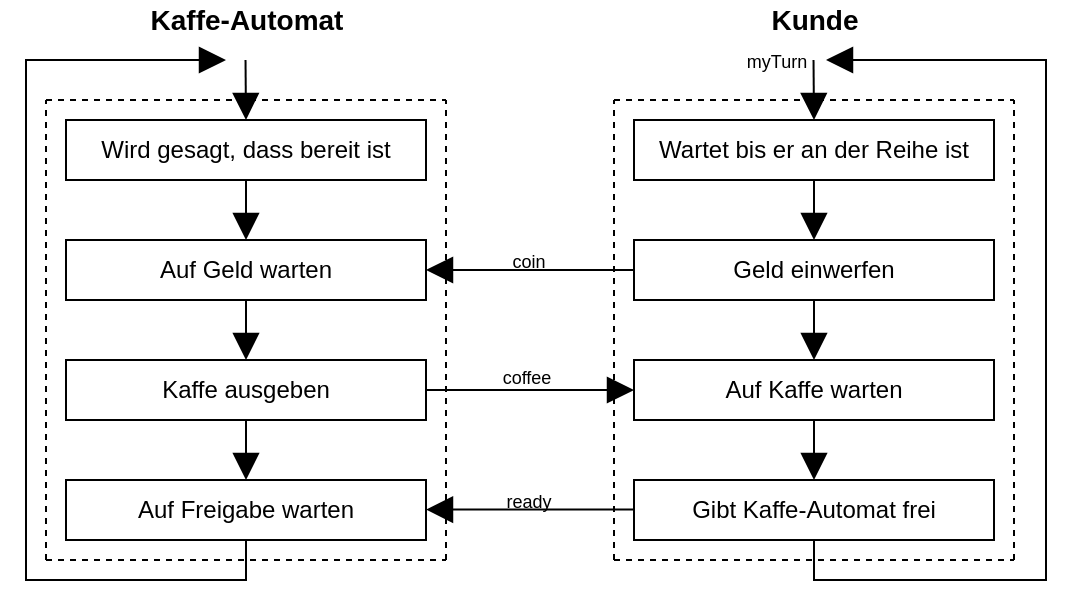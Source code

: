 <mxfile version="13.0.3" type="device"><diagram id="ctogJ0I8QhoT2ZoESkcE" name="Pagina-1"><mxGraphModel dx="525" dy="476" grid="1" gridSize="10" guides="1" tooltips="1" connect="1" arrows="1" fold="1" page="1" pageScale="1" pageWidth="827" pageHeight="1169" math="0" shadow="0"><root><mxCell id="0"/><mxCell id="1" parent="0"/><mxCell id="KBmlNnXar2pEvG5t6vGX-1" value="" style="endArrow=none;dashed=1;html=1;" parent="1" edge="1"><mxGeometry width="50" height="50" relative="1" as="geometry"><mxPoint x="60" y="330" as="sourcePoint"/><mxPoint x="60" y="100" as="targetPoint"/></mxGeometry></mxCell><mxCell id="KBmlNnXar2pEvG5t6vGX-2" value="" style="endArrow=none;dashed=1;html=1;" parent="1" edge="1"><mxGeometry width="50" height="50" relative="1" as="geometry"><mxPoint x="60" y="100" as="sourcePoint"/><mxPoint x="260" y="100" as="targetPoint"/></mxGeometry></mxCell><mxCell id="KBmlNnXar2pEvG5t6vGX-3" value="" style="endArrow=none;dashed=1;html=1;" parent="1" edge="1"><mxGeometry width="50" height="50" relative="1" as="geometry"><mxPoint x="260" y="330" as="sourcePoint"/><mxPoint x="260" y="100.0" as="targetPoint"/></mxGeometry></mxCell><mxCell id="KBmlNnXar2pEvG5t6vGX-4" value="" style="endArrow=none;dashed=1;html=1;" parent="1" edge="1"><mxGeometry width="50" height="50" relative="1" as="geometry"><mxPoint x="60" y="330" as="sourcePoint"/><mxPoint x="260" y="330" as="targetPoint"/></mxGeometry></mxCell><mxCell id="KBmlNnXar2pEvG5t6vGX-5" value="&lt;b&gt;&lt;font style=&quot;font-size: 14px&quot;&gt;Kaffe-Automat&lt;/font&gt;&lt;/b&gt;" style="text;html=1;align=center;verticalAlign=middle;resizable=0;points=[];autosize=1;" parent="1" vertex="1"><mxGeometry x="105" y="50" width="110" height="20" as="geometry"/></mxCell><mxCell id="KBmlNnXar2pEvG5t6vGX-6" value="Wird gesagt, dass bereit ist" style="rounded=0;whiteSpace=wrap;html=1;" parent="1" vertex="1"><mxGeometry x="70" y="110" width="180" height="30" as="geometry"/></mxCell><mxCell id="KBmlNnXar2pEvG5t6vGX-7" value="Auf Geld warten" style="rounded=0;whiteSpace=wrap;html=1;" parent="1" vertex="1"><mxGeometry x="70" y="170" width="180" height="30" as="geometry"/></mxCell><mxCell id="KBmlNnXar2pEvG5t6vGX-8" value="Kaffe ausgeben" style="rounded=0;whiteSpace=wrap;html=1;" parent="1" vertex="1"><mxGeometry x="70" y="230" width="180" height="30" as="geometry"/></mxCell><mxCell id="KBmlNnXar2pEvG5t6vGX-9" value="Auf Freigabe warten" style="rounded=0;whiteSpace=wrap;html=1;" parent="1" vertex="1"><mxGeometry x="70" y="290" width="180" height="30" as="geometry"/></mxCell><mxCell id="KBmlNnXar2pEvG5t6vGX-11" style="rounded=0;orthogonalLoop=1;jettySize=auto;html=1;entryX=0.5;entryY=0;entryDx=0;entryDy=0;endArrow=block;endFill=1;endSize=11;exitX=0.5;exitY=1;exitDx=0;exitDy=0;" parent="1" source="KBmlNnXar2pEvG5t6vGX-6" target="KBmlNnXar2pEvG5t6vGX-7" edge="1"><mxGeometry relative="1" as="geometry"><mxPoint x="170" y="90" as="sourcePoint"/><mxPoint x="170" y="120" as="targetPoint"/></mxGeometry></mxCell><mxCell id="KBmlNnXar2pEvG5t6vGX-13" style="rounded=0;orthogonalLoop=1;jettySize=auto;html=1;entryX=0.5;entryY=0;entryDx=0;entryDy=0;endArrow=block;endFill=1;endSize=11;exitX=0.5;exitY=1;exitDx=0;exitDy=0;" parent="1" source="KBmlNnXar2pEvG5t6vGX-7" target="KBmlNnXar2pEvG5t6vGX-8" edge="1"><mxGeometry relative="1" as="geometry"><mxPoint x="190" y="110" as="sourcePoint"/><mxPoint x="190" y="140" as="targetPoint"/></mxGeometry></mxCell><mxCell id="KBmlNnXar2pEvG5t6vGX-14" style="rounded=0;orthogonalLoop=1;jettySize=auto;html=1;entryX=0.5;entryY=0;entryDx=0;entryDy=0;endArrow=block;endFill=1;endSize=11;exitX=0.5;exitY=1;exitDx=0;exitDy=0;" parent="1" source="KBmlNnXar2pEvG5t6vGX-8" target="KBmlNnXar2pEvG5t6vGX-9" edge="1"><mxGeometry relative="1" as="geometry"><mxPoint x="200" y="120" as="sourcePoint"/><mxPoint x="200" y="150" as="targetPoint"/></mxGeometry></mxCell><mxCell id="KBmlNnXar2pEvG5t6vGX-15" style="edgeStyle=orthogonalEdgeStyle;rounded=0;orthogonalLoop=1;jettySize=auto;html=1;endArrow=block;endFill=1;endSize=11;exitX=0.5;exitY=1;exitDx=0;exitDy=0;" parent="1" source="KBmlNnXar2pEvG5t6vGX-9" edge="1"><mxGeometry relative="1" as="geometry"><mxPoint x="210" y="130" as="sourcePoint"/><mxPoint x="150" y="80" as="targetPoint"/><Array as="points"><mxPoint x="160" y="340"/><mxPoint x="50" y="340"/><mxPoint x="50" y="80"/></Array></mxGeometry></mxCell><mxCell id="KBmlNnXar2pEvG5t6vGX-16" style="rounded=0;orthogonalLoop=1;jettySize=auto;html=1;endArrow=block;endFill=1;endSize=11;" parent="1" edge="1"><mxGeometry relative="1" as="geometry"><mxPoint x="159.76" y="80" as="sourcePoint"/><mxPoint x="160" y="110" as="targetPoint"/></mxGeometry></mxCell><mxCell id="KBmlNnXar2pEvG5t6vGX-17" value="" style="endArrow=none;dashed=1;html=1;" parent="1" edge="1"><mxGeometry width="50" height="50" relative="1" as="geometry"><mxPoint x="344" y="330.0" as="sourcePoint"/><mxPoint x="344" y="100" as="targetPoint"/></mxGeometry></mxCell><mxCell id="KBmlNnXar2pEvG5t6vGX-18" value="" style="endArrow=none;dashed=1;html=1;" parent="1" edge="1"><mxGeometry width="50" height="50" relative="1" as="geometry"><mxPoint x="344" y="100" as="sourcePoint"/><mxPoint x="544" y="100" as="targetPoint"/></mxGeometry></mxCell><mxCell id="KBmlNnXar2pEvG5t6vGX-19" value="" style="endArrow=none;dashed=1;html=1;" parent="1" edge="1"><mxGeometry width="50" height="50" relative="1" as="geometry"><mxPoint x="544" y="330.0" as="sourcePoint"/><mxPoint x="544" y="100.0" as="targetPoint"/></mxGeometry></mxCell><mxCell id="KBmlNnXar2pEvG5t6vGX-20" value="" style="endArrow=none;dashed=1;html=1;" parent="1" edge="1"><mxGeometry width="50" height="50" relative="1" as="geometry"><mxPoint x="344" y="330.0" as="sourcePoint"/><mxPoint x="544" y="330.0" as="targetPoint"/></mxGeometry></mxCell><mxCell id="KBmlNnXar2pEvG5t6vGX-21" value="&lt;b&gt;&lt;font style=&quot;font-size: 14px&quot;&gt;Kunde&lt;/font&gt;&lt;/b&gt;" style="text;html=1;align=center;verticalAlign=middle;resizable=0;points=[];autosize=1;" parent="1" vertex="1"><mxGeometry x="414" y="50" width="60" height="20" as="geometry"/></mxCell><mxCell id="KBmlNnXar2pEvG5t6vGX-22" value="Wartet bis er an der Reihe ist" style="rounded=0;whiteSpace=wrap;html=1;" parent="1" vertex="1"><mxGeometry x="354" y="110" width="180" height="30" as="geometry"/></mxCell><mxCell id="KBmlNnXar2pEvG5t6vGX-23" value="Geld einwerfen" style="rounded=0;whiteSpace=wrap;html=1;" parent="1" vertex="1"><mxGeometry x="354" y="170" width="180" height="30" as="geometry"/></mxCell><mxCell id="KBmlNnXar2pEvG5t6vGX-24" value="Auf Kaffe warten" style="rounded=0;whiteSpace=wrap;html=1;" parent="1" vertex="1"><mxGeometry x="354" y="230" width="180" height="30" as="geometry"/></mxCell><mxCell id="KBmlNnXar2pEvG5t6vGX-25" value="Gibt Kaffe-Automat frei" style="rounded=0;whiteSpace=wrap;html=1;" parent="1" vertex="1"><mxGeometry x="354" y="290" width="180" height="30" as="geometry"/></mxCell><mxCell id="KBmlNnXar2pEvG5t6vGX-26" style="rounded=0;orthogonalLoop=1;jettySize=auto;html=1;entryX=0.5;entryY=0;entryDx=0;entryDy=0;endArrow=block;endFill=1;endSize=11;exitX=0.5;exitY=1;exitDx=0;exitDy=0;" parent="1" source="KBmlNnXar2pEvG5t6vGX-22" target="KBmlNnXar2pEvG5t6vGX-23" edge="1"><mxGeometry relative="1" as="geometry"><mxPoint x="454" y="90" as="sourcePoint"/><mxPoint x="454" y="120" as="targetPoint"/></mxGeometry></mxCell><mxCell id="KBmlNnXar2pEvG5t6vGX-27" style="rounded=0;orthogonalLoop=1;jettySize=auto;html=1;entryX=0.5;entryY=0;entryDx=0;entryDy=0;endArrow=block;endFill=1;endSize=11;exitX=0.5;exitY=1;exitDx=0;exitDy=0;" parent="1" source="KBmlNnXar2pEvG5t6vGX-23" target="KBmlNnXar2pEvG5t6vGX-24" edge="1"><mxGeometry relative="1" as="geometry"><mxPoint x="474" y="110" as="sourcePoint"/><mxPoint x="474" y="140" as="targetPoint"/></mxGeometry></mxCell><mxCell id="KBmlNnXar2pEvG5t6vGX-28" style="rounded=0;orthogonalLoop=1;jettySize=auto;html=1;entryX=0.5;entryY=0;entryDx=0;entryDy=0;endArrow=block;endFill=1;endSize=11;exitX=0.5;exitY=1;exitDx=0;exitDy=0;" parent="1" source="KBmlNnXar2pEvG5t6vGX-24" target="KBmlNnXar2pEvG5t6vGX-25" edge="1"><mxGeometry relative="1" as="geometry"><mxPoint x="484" y="120" as="sourcePoint"/><mxPoint x="484" y="150" as="targetPoint"/></mxGeometry></mxCell><mxCell id="KBmlNnXar2pEvG5t6vGX-29" style="edgeStyle=orthogonalEdgeStyle;rounded=0;orthogonalLoop=1;jettySize=auto;html=1;endArrow=block;endFill=1;endSize=11;exitX=0.5;exitY=1;exitDx=0;exitDy=0;" parent="1" source="KBmlNnXar2pEvG5t6vGX-25" edge="1"><mxGeometry relative="1" as="geometry"><mxPoint x="494" y="130" as="sourcePoint"/><mxPoint x="450" y="80" as="targetPoint"/><Array as="points"><mxPoint x="444" y="340"/><mxPoint x="560" y="340"/><mxPoint x="560" y="80"/></Array></mxGeometry></mxCell><mxCell id="KBmlNnXar2pEvG5t6vGX-30" style="rounded=0;orthogonalLoop=1;jettySize=auto;html=1;endArrow=block;endFill=1;endSize=11;" parent="1" edge="1"><mxGeometry relative="1" as="geometry"><mxPoint x="443.76" y="80" as="sourcePoint"/><mxPoint x="444" y="110" as="targetPoint"/></mxGeometry></mxCell><mxCell id="KBmlNnXar2pEvG5t6vGX-31" value="&lt;font style=&quot;font-size: 9px&quot;&gt;myTurn&lt;/font&gt;" style="text;html=1;align=center;verticalAlign=middle;resizable=0;points=[];autosize=1;" parent="1" vertex="1"><mxGeometry x="400" y="70" width="50" height="20" as="geometry"/></mxCell><mxCell id="KBmlNnXar2pEvG5t6vGX-32" style="rounded=0;orthogonalLoop=1;jettySize=auto;html=1;entryX=1;entryY=0.5;entryDx=0;entryDy=0;endArrow=block;endFill=1;endSize=11;exitX=0;exitY=0.5;exitDx=0;exitDy=0;" parent="1" source="KBmlNnXar2pEvG5t6vGX-23" target="KBmlNnXar2pEvG5t6vGX-7" edge="1"><mxGeometry relative="1" as="geometry"><mxPoint x="300" y="180" as="sourcePoint"/><mxPoint x="300" y="210" as="targetPoint"/></mxGeometry></mxCell><mxCell id="KBmlNnXar2pEvG5t6vGX-33" value="&lt;font style=&quot;font-size: 9px&quot;&gt;coin&lt;/font&gt;" style="edgeLabel;html=1;align=center;verticalAlign=middle;resizable=0;points=[];labelBackgroundColor=none;" parent="KBmlNnXar2pEvG5t6vGX-32" vertex="1" connectable="0"><mxGeometry x="-0.143" y="1" relative="1" as="geometry"><mxPoint x="-9.24" y="-6" as="offset"/></mxGeometry></mxCell><mxCell id="KBmlNnXar2pEvG5t6vGX-34" style="rounded=0;orthogonalLoop=1;jettySize=auto;html=1;endArrow=block;endFill=1;endSize=11;exitX=1;exitY=0.5;exitDx=0;exitDy=0;entryX=0;entryY=0.5;entryDx=0;entryDy=0;" parent="1" edge="1" target="KBmlNnXar2pEvG5t6vGX-24" source="KBmlNnXar2pEvG5t6vGX-8"><mxGeometry relative="1" as="geometry"><mxPoint x="354" y="245" as="sourcePoint"/><mxPoint x="330" y="220" as="targetPoint"/></mxGeometry></mxCell><mxCell id="KBmlNnXar2pEvG5t6vGX-35" value="&lt;font style=&quot;font-size: 9px&quot;&gt;coffee&lt;/font&gt;" style="edgeLabel;html=1;align=center;verticalAlign=middle;resizable=0;points=[];labelBackgroundColor=none;" parent="KBmlNnXar2pEvG5t6vGX-34" vertex="1" connectable="0"><mxGeometry x="-0.143" y="1" relative="1" as="geometry"><mxPoint x="5.24" y="-6" as="offset"/></mxGeometry></mxCell><mxCell id="KBmlNnXar2pEvG5t6vGX-36" style="rounded=0;orthogonalLoop=1;jettySize=auto;html=1;entryX=1;entryY=0.5;entryDx=0;entryDy=0;endArrow=block;endFill=1;endSize=11;exitX=0;exitY=0.5;exitDx=0;exitDy=0;" parent="1" edge="1"><mxGeometry relative="1" as="geometry"><mxPoint x="354" y="304.76" as="sourcePoint"/><mxPoint x="250" y="304.76" as="targetPoint"/></mxGeometry></mxCell><mxCell id="KBmlNnXar2pEvG5t6vGX-37" value="&lt;font style=&quot;font-size: 9px&quot;&gt;ready&lt;/font&gt;" style="edgeLabel;html=1;align=center;verticalAlign=middle;resizable=0;points=[];labelBackgroundColor=none;" parent="KBmlNnXar2pEvG5t6vGX-36" vertex="1" connectable="0"><mxGeometry x="-0.143" y="1" relative="1" as="geometry"><mxPoint x="-9.24" y="-6" as="offset"/></mxGeometry></mxCell></root></mxGraphModel></diagram></mxfile>